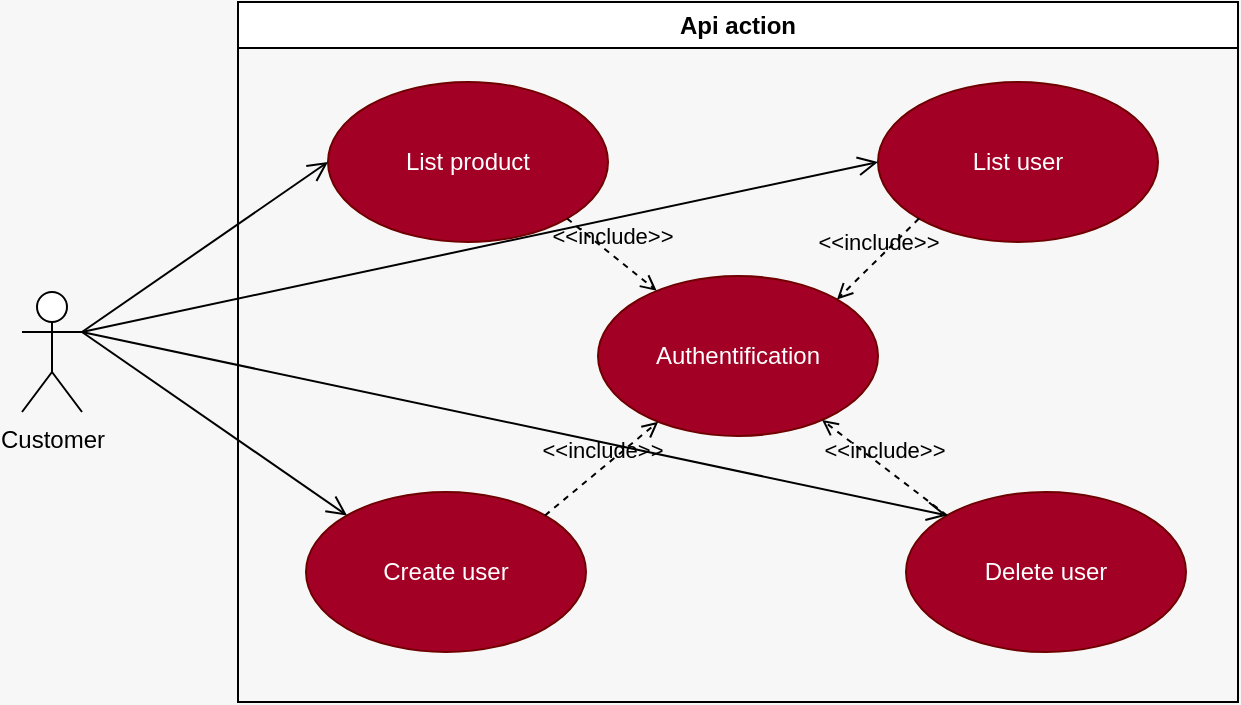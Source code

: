 <mxfile version="22.1.22" type="embed">
  <diagram name="Page-1" id="Rxd45JZoh64sPUJfa_ve">
    <mxGraphModel dx="1144" dy="2362" grid="0" gridSize="10" guides="1" tooltips="1" connect="1" arrows="1" fold="1" page="0" pageScale="1" pageWidth="827" pageHeight="1169" background="#F7F7F7" math="0" shadow="0">
      <root>
        <mxCell id="0" />
        <mxCell id="1" parent="0" />
        <mxCell id="8laq0RoM2ey0Ij8nhhd4-25" value="Customer" style="shape=umlActor;verticalLabelPosition=bottom;verticalAlign=top;html=1;" parent="1" vertex="1">
          <mxGeometry x="62" y="-775" width="30" height="60" as="geometry" />
        </mxCell>
        <mxCell id="8laq0RoM2ey0Ij8nhhd4-28" value="Api action" style="swimlane;whiteSpace=wrap;html=1;" parent="1" vertex="1">
          <mxGeometry x="170" y="-920" width="500" height="350" as="geometry">
            <mxRectangle x="140" y="-50" width="190" height="30" as="alternateBounds" />
          </mxGeometry>
        </mxCell>
        <mxCell id="8laq0RoM2ey0Ij8nhhd4-34" value="Create user" style="ellipse;whiteSpace=wrap;html=1;fillColor=#a20025;fontColor=#ffffff;strokeColor=#6F0000;" parent="8laq0RoM2ey0Ij8nhhd4-28" vertex="1">
          <mxGeometry x="34" y="245" width="140" height="80" as="geometry" />
        </mxCell>
        <mxCell id="D7e3qFoikxUyCczRgADE-1" value="Authentification" style="ellipse;whiteSpace=wrap;html=1;fillColor=#a20025;fontColor=#ffffff;strokeColor=#6F0000;" parent="8laq0RoM2ey0Ij8nhhd4-28" vertex="1">
          <mxGeometry x="180" y="137" width="140" height="80" as="geometry" />
        </mxCell>
        <mxCell id="So2RxyJFiX-Kr2H5o5gi-2" value="&amp;lt;&amp;lt;include&amp;gt;&amp;gt;" style="html=1;verticalAlign=bottom;labelBackgroundColor=none;endArrow=open;endFill=0;dashed=1;rounded=0;exitX=1;exitY=0;exitDx=0;exitDy=0;" parent="8laq0RoM2ey0Ij8nhhd4-28" source="8laq0RoM2ey0Ij8nhhd4-34" target="D7e3qFoikxUyCczRgADE-1" edge="1">
          <mxGeometry width="160" relative="1" as="geometry">
            <mxPoint x="221" y="252" as="sourcePoint" />
            <mxPoint x="381" y="252" as="targetPoint" />
          </mxGeometry>
        </mxCell>
        <mxCell id="So2RxyJFiX-Kr2H5o5gi-3" value="Delete user" style="ellipse;whiteSpace=wrap;html=1;fillColor=#a20025;fontColor=#ffffff;strokeColor=#6F0000;" parent="8laq0RoM2ey0Ij8nhhd4-28" vertex="1">
          <mxGeometry x="334" y="245" width="140" height="80" as="geometry" />
        </mxCell>
        <mxCell id="So2RxyJFiX-Kr2H5o5gi-4" value="&amp;lt;&amp;lt;include&amp;gt;&amp;gt;" style="html=1;verticalAlign=bottom;labelBackgroundColor=none;endArrow=open;endFill=0;dashed=1;rounded=0;exitX=0;exitY=0;exitDx=0;exitDy=0;" parent="8laq0RoM2ey0Ij8nhhd4-28" source="So2RxyJFiX-Kr2H5o5gi-3" target="D7e3qFoikxUyCczRgADE-1" edge="1">
          <mxGeometry width="160" relative="1" as="geometry">
            <mxPoint x="463" y="252" as="sourcePoint" />
            <mxPoint x="442" y="205" as="targetPoint" />
          </mxGeometry>
        </mxCell>
        <mxCell id="So2RxyJFiX-Kr2H5o5gi-5" value="List user" style="ellipse;whiteSpace=wrap;html=1;fillColor=#a20025;fontColor=#ffffff;strokeColor=#6F0000;" parent="8laq0RoM2ey0Ij8nhhd4-28" vertex="1">
          <mxGeometry x="320" y="40" width="140" height="80" as="geometry" />
        </mxCell>
        <mxCell id="So2RxyJFiX-Kr2H5o5gi-6" value="&amp;lt;&amp;lt;include&amp;gt;&amp;gt;" style="html=1;verticalAlign=bottom;labelBackgroundColor=none;endArrow=open;endFill=0;dashed=1;rounded=0;exitX=0;exitY=1;exitDx=0;exitDy=0;entryX=1;entryY=0;entryDx=0;entryDy=0;" parent="8laq0RoM2ey0Ij8nhhd4-28" source="So2RxyJFiX-Kr2H5o5gi-5" target="D7e3qFoikxUyCczRgADE-1" edge="1">
          <mxGeometry width="160" relative="1" as="geometry">
            <mxPoint x="481" y="47" as="sourcePoint" />
            <mxPoint x="460" as="targetPoint" />
          </mxGeometry>
        </mxCell>
        <mxCell id="So2RxyJFiX-Kr2H5o5gi-7" value="List product" style="ellipse;whiteSpace=wrap;html=1;fillColor=#a20025;fontColor=#ffffff;strokeColor=#6F0000;" parent="8laq0RoM2ey0Ij8nhhd4-28" vertex="1">
          <mxGeometry x="45" y="40" width="140" height="80" as="geometry" />
        </mxCell>
        <mxCell id="So2RxyJFiX-Kr2H5o5gi-8" value="&amp;lt;&amp;lt;include&amp;gt;&amp;gt;" style="html=1;verticalAlign=bottom;labelBackgroundColor=none;endArrow=open;endFill=0;dashed=1;rounded=0;exitX=1;exitY=1;exitDx=0;exitDy=0;" parent="8laq0RoM2ey0Ij8nhhd4-28" source="So2RxyJFiX-Kr2H5o5gi-7" target="D7e3qFoikxUyCczRgADE-1" edge="1">
          <mxGeometry width="160" relative="1" as="geometry">
            <mxPoint x="193" y="53" as="sourcePoint" />
            <mxPoint x="172" y="6" as="targetPoint" />
          </mxGeometry>
        </mxCell>
        <mxCell id="So2RxyJFiX-Kr2H5o5gi-12" value="" style="endArrow=open;startArrow=none;endFill=0;startFill=0;endSize=8;html=1;verticalAlign=bottom;labelBackgroundColor=none;strokeWidth=1;rounded=0;exitX=1;exitY=0.333;exitDx=0;exitDy=0;exitPerimeter=0;entryX=0;entryY=0.5;entryDx=0;entryDy=0;" parent="1" source="8laq0RoM2ey0Ij8nhhd4-25" target="So2RxyJFiX-Kr2H5o5gi-7" edge="1">
          <mxGeometry width="160" relative="1" as="geometry">
            <mxPoint x="122" y="-743.5" as="sourcePoint" />
            <mxPoint x="282" y="-743.5" as="targetPoint" />
          </mxGeometry>
        </mxCell>
        <mxCell id="So2RxyJFiX-Kr2H5o5gi-13" value="" style="endArrow=open;startArrow=none;endFill=0;startFill=0;endSize=8;html=1;verticalAlign=bottom;labelBackgroundColor=none;strokeWidth=1;rounded=0;exitX=1;exitY=0.333;exitDx=0;exitDy=0;exitPerimeter=0;entryX=0;entryY=0.5;entryDx=0;entryDy=0;" parent="1" source="8laq0RoM2ey0Ij8nhhd4-25" target="So2RxyJFiX-Kr2H5o5gi-5" edge="1">
          <mxGeometry width="160" relative="1" as="geometry">
            <mxPoint x="160" y="-707" as="sourcePoint" />
            <mxPoint x="287" y="-804" as="targetPoint" />
          </mxGeometry>
        </mxCell>
        <mxCell id="So2RxyJFiX-Kr2H5o5gi-14" value="" style="endArrow=open;startArrow=none;endFill=0;startFill=0;endSize=8;html=1;verticalAlign=bottom;labelBackgroundColor=none;strokeWidth=1;rounded=0;exitX=1;exitY=0.333;exitDx=0;exitDy=0;exitPerimeter=0;entryX=0;entryY=0;entryDx=0;entryDy=0;" parent="1" source="8laq0RoM2ey0Ij8nhhd4-25" target="So2RxyJFiX-Kr2H5o5gi-3" edge="1">
          <mxGeometry width="160" relative="1" as="geometry">
            <mxPoint x="120" y="-705" as="sourcePoint" />
            <mxPoint x="522" y="-802" as="targetPoint" />
          </mxGeometry>
        </mxCell>
        <mxCell id="So2RxyJFiX-Kr2H5o5gi-15" value="" style="endArrow=open;startArrow=none;endFill=0;startFill=0;endSize=8;html=1;verticalAlign=bottom;labelBackgroundColor=none;strokeWidth=1;rounded=0;entryX=0;entryY=0;entryDx=0;entryDy=0;exitX=1;exitY=0.333;exitDx=0;exitDy=0;exitPerimeter=0;" parent="1" source="8laq0RoM2ey0Ij8nhhd4-25" target="8laq0RoM2ey0Ij8nhhd4-34" edge="1">
          <mxGeometry width="160" relative="1" as="geometry">
            <mxPoint x="104" y="-681" as="sourcePoint" />
            <mxPoint x="227" y="-703" as="targetPoint" />
          </mxGeometry>
        </mxCell>
      </root>
    </mxGraphModel>
  </diagram>
</mxfile>
